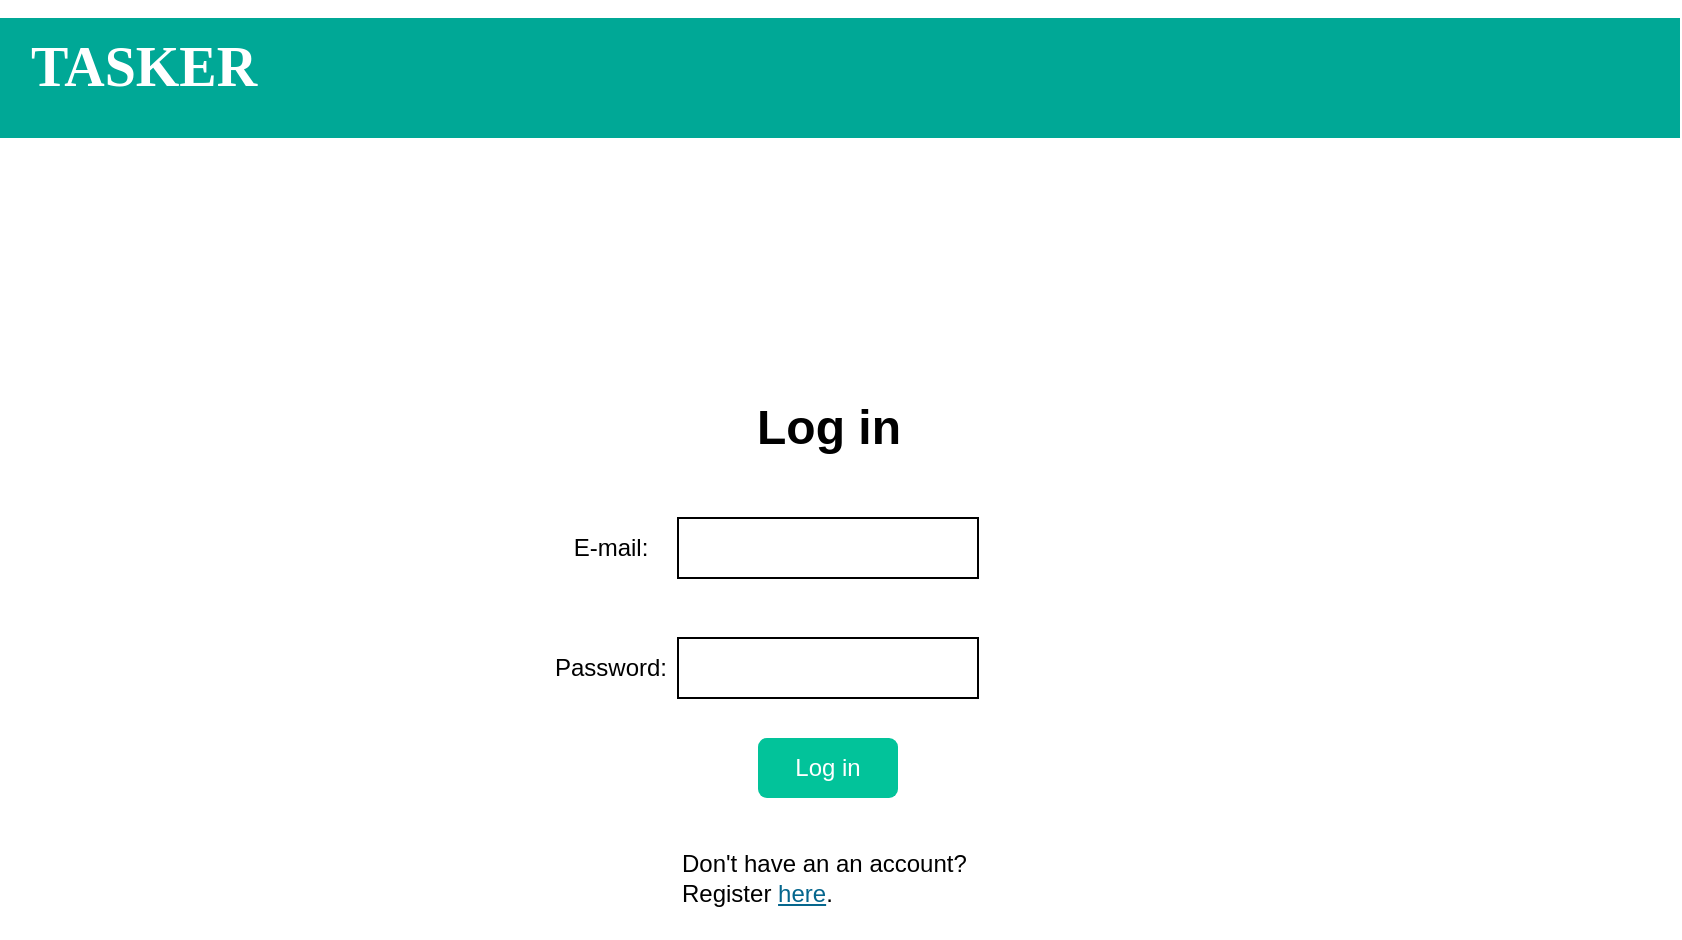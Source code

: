 <mxfile version="13.0.9">
    <diagram id="H8qju3BeL_rLHN6ophOx" name="Page-1">
        <mxGraphModel dx="1078" dy="1960" grid="1" gridSize="10" guides="1" tooltips="1" connect="1" arrows="1" fold="1" page="1" pageScale="1" pageWidth="827" pageHeight="1169" math="0" shadow="0">
            <root>
                <mxCell id="0"/>
                <mxCell id="1" parent="0"/>
                <mxCell id="3" value="&lt;h1&gt;&lt;font face=&quot;Tahoma&quot; style=&quot;font-size: 28px&quot; color=&quot;#ffffff&quot;&gt;&lt;b&gt;&amp;nbsp; TASKER&lt;/b&gt;&lt;/font&gt;&lt;/h1&gt;" style="rounded=0;whiteSpace=wrap;html=1;fillColor=#00A896;strokeColor=none;align=left;verticalAlign=bottom;" parent="1" vertex="1">
                    <mxGeometry width="840" height="60" as="geometry"/>
                </mxCell>
                <mxCell id="4" value="" style="rounded=0;whiteSpace=wrap;html=1;align=left;" parent="1" vertex="1">
                    <mxGeometry x="339" y="250" width="150" height="30" as="geometry"/>
                </mxCell>
                <mxCell id="5" value="E-mail:" style="text;html=1;align=center;verticalAlign=middle;resizable=0;points=[];autosize=1;" parent="1" vertex="1">
                    <mxGeometry x="280" y="255" width="50" height="20" as="geometry"/>
                </mxCell>
                <mxCell id="7" value="&lt;h1&gt;Log in&lt;/h1&gt;" style="text;html=1;align=center;verticalAlign=middle;resizable=0;points=[];autosize=1;" parent="1" vertex="1">
                    <mxGeometry x="369" y="180" width="90" height="50" as="geometry"/>
                </mxCell>
                <mxCell id="8" value="" style="rounded=0;whiteSpace=wrap;html=1;align=left;" parent="1" vertex="1">
                    <mxGeometry x="339" y="310" width="150" height="30" as="geometry"/>
                </mxCell>
                <mxCell id="9" value="Password:" style="text;html=1;align=center;verticalAlign=middle;resizable=0;points=[];autosize=1;" parent="1" vertex="1">
                    <mxGeometry x="270" y="315" width="70" height="20" as="geometry"/>
                </mxCell>
                <mxCell id="11" value="Don't have an an account?&lt;br&gt;Register &lt;font color=&quot;#05668d&quot;&gt;&lt;u&gt;here&lt;/u&gt;&lt;/font&gt;." style="rounded=0;whiteSpace=wrap;html=1;align=left;strokeColor=none;fillColor=none;" parent="1" vertex="1">
                    <mxGeometry x="339" y="400" width="181" height="60" as="geometry"/>
                </mxCell>
                <mxCell id="13" value="&lt;font color=&quot;#ffffff&quot;&gt;Log in&lt;/font&gt;" style="rounded=1;whiteSpace=wrap;html=1;glass=0;fillColor=#02c39a;strokeColor=none;" vertex="1" parent="1">
                    <mxGeometry x="379" y="360" width="70" height="30" as="geometry"/>
                </mxCell>
            </root>
        </mxGraphModel>
    </diagram>
</mxfile>